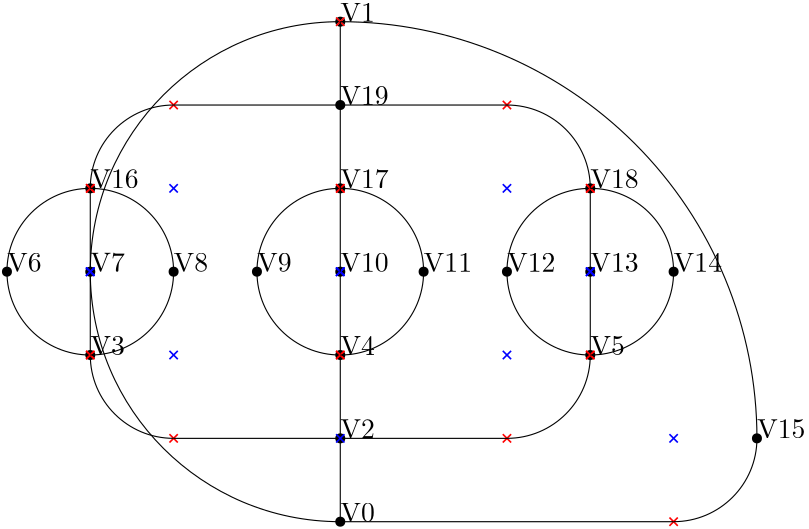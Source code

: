 <?xml version="1.0"?>
    <!DOCTYPE ipe SYSTEM "ipe.dtd">
    <ipe version="70005" creator="Ipe 7.1.4">
    <info created="D:20131106154934" modified="D:20131106160041"/>
    <preamble>\usepackage[english]{babel}</preamble>
    <ipestyle name="basic">
    <symbol name="arrow/arc(spx)">
    <path stroke="sym-stroke" fill="sym-stroke" pen="sym-pen">
    0 0 m
    -1 0.333 l
    -1 -0.333 l
    h
    </path>
    </symbol>
    <symbol name="arrow/farc(spx)">
    <path stroke="sym-stroke" fill="white" pen="sym-pen">
    0 0 m
    -1 0.333 l
    -1 -0.333 l
    h
    </path>
    </symbol>
    <symbol name="mark/circle(sx)" transformations="translations">
    <path fill="sym-stroke">
    0.6 0 0 0.6 0 0 e
    0.4 0 0 0.4 0 0 e
    </path>
    </symbol>
    <symbol name="mark/disk(sx)" transformations="translations">
    <path fill="sym-stroke">
    0.6 0 0 0.6 0 0 e
    </path>
    </symbol>
    <symbol name="mark/fdisk(sfx)" transformations="translations">
    <group>
    <path fill="sym-fill">
    0.5 0 0 0.5 0 0 e
    </path>
    <path fill="sym-stroke" fillrule="eofill">
    0.6 0 0 0.6 0 0 e
    0.4 0 0 0.4 0 0 e
    </path>
    </group>
    </symbol>
    <symbol name="mark/box(sx)" transformations="translations">
    <path fill="sym-stroke" fillrule="eofill">
    -0.6 -0.6 m
    0.6 -0.6 l
    0.6 0.6 l
    -0.6 0.6 l
    h
    -0.4 -0.4 m
    0.4 -0.4 l
    0.4 0.4 l
    -0.4 0.4 l
    h
    </path>
    </symbol>
    <symbol name="mark/square(sx)" transformations="translations">
    <path fill="sym-stroke">
    -0.6 -0.6 m
    0.6 -0.6 l
    0.6 0.6 l
    -0.6 0.6 l
    h
    </path>
    </symbol>
    <symbol name="mark/fsquare(sfx)" transformations="translations">
    <group>
    <path fill="sym-fill">
    -0.5 -0.5 m
    0.5 -0.5 l
    0.5 0.5 l
    -0.5 0.5 l
    h
    </path>
    <path fill="sym-stroke" fillrule="eofill">
    -0.6 -0.6 m
    0.6 -0.6 l
    0.6 0.6 l
    -0.6 0.6 l
    h
    -0.4 -0.4 m
    0.4 -0.4 l
    0.4 0.4 l
    -0.4 0.4 l
    h
    </path>
    </group>
    </symbol>
    <symbol name="mark/cross(sx)" transformations="translations">
    <group>
    <path fill="sym-stroke">
    -0.43 -0.57 m
    0.57 0.43 l
    0.43 0.57 l
    -0.57 -0.43 l
    h
    </path>
    <path fill="sym-stroke">
    -0.43 0.57 m
    0.57 -0.43 l
    0.43 -0.57 l
    -0.57 0.43 l
    h
    </path>
    </group>
    </symbol>
    <symbol name="arrow/fnormal(spx)">
    <path stroke="sym-stroke" fill="white" pen="sym-pen">
    0 0 m
    -1 0.333 l
    -1 -0.333 l
    h
    </path>
    </symbol>
    <symbol name="arrow/pointed(spx)">
    <path stroke="sym-stroke" fill="sym-stroke" pen="sym-pen">
    0 0 m
    -1 0.333 l
    -0.8 0 l
    -1 -0.333 l
    h
    </path>
    </symbol>
    <symbol name="arrow/fpointed(spx)">
    <path stroke="sym-stroke" fill="white" pen="sym-pen">
    0 0 m
    -1 0.333 l
    -0.8 0 l
    -1 -0.333 l
    h
    </path>
    </symbol>
    <symbol name="arrow/linear(spx)">
    <path stroke="sym-stroke" pen="sym-pen">
    -1 0.333 m
    0 0 l
    -1 -0.333 l
    </path>
    </symbol>
    <symbol name="arrow/fdouble(spx)">
    <path stroke="sym-stroke" fill="white" pen="sym-pen">
    0 0 m
    -1 0.333 l
    -1 -0.333 l
    h
    -1 0 m
    -2 0.333 l
    -2 -0.333 l
    h
    </path>
    </symbol>
    <symbol name="arrow/double(spx)">
    <path stroke="sym-stroke" fill="sym-stroke" pen="sym-pen">
    0 0 m
    -1 0.333 l
    -1 -0.333 l
    h
    -1 0 m
    -2 0.333 l
    -2 -0.333 l
    h
    </path>
    </symbol>
    <pen name="heavier" value="0.8"/>
    <pen name="fat" value="1.2"/>
    <pen name="ultrafat" value="2"/>
    <symbolsize name="large" value="5"/>
    <symbolsize name="small" value="2"/>
    <symbolsize name="tiny" value="1.1"/>
    <arrowsize name="large" value="10"/>
    <arrowsize name="small" value="5"/>
    <arrowsize name="tiny" value="3"/>
    <color name="red" value="1 0 0"/>
    <color name="green" value="0 1 0"/>
    <color name="blue" value="0 0 1"/>
    <color name="yellow" value="1 1 0"/>
    <color name="orange" value="1 0.647 0"/>
    <color name="gold" value="1 0.843 0"/>
    <color name="purple" value="0.627 0.125 0.941"/>
    <color name="gray" value="0.745"/>
    <color name="brown" value="0.647 0.165 0.165"/>
    <color name="navy" value="0 0 0.502"/>
    <color name="pink" value="1 0.753 0.796"/>
    <color name="seagreen" value="0.18 0.545 0.341"/>
    <color name="turquoise" value="0.251 0.878 0.816"/>
    <color name="violet" value="0.933 0.51 0.933"/>
    <color name="darkblue" value="0 0 0.545"/>
    <color name="darkcyan" value="0 0.545 0.545"/>
    <color name="darkgray" value="0.663"/>
    <color name="darkgreen" value="0 0.392 0"/>
    <color name="darkmagenta" value="0.545 0 0.545"/>
    <color name="darkorange" value="1 0.549 0"/>
    <color name="darkred" value="0.545 0 0"/>
    <color name="lightblue" value="0.678 0.847 0.902"/>
    <color name="lightcyan" value="0.878 1 1"/>
    <color name="lightgray" value="0.827"/>
    <color name="lightgreen" value="0.565 0.933 0.565"/>
    <color name="lightyellow" value="1 1 0.878"/>
    <dashstyle name="dashed" value="[4] 0"/>
    <dashstyle name="dotted" value="[1 3] 0"/>
    <dashstyle name="dash dotted" value="[4 2 1 2] 0"/>
    <dashstyle name="dash dot dotted" value="[4 2 1 2 1 2] 0"/>
    <textsize name="large" value="\large"/>
    <textsize name="Large" value="\Large"/>
    <textsize name="LARGE" value="\LARGE"/>
    <textsize name="huge" value="\huge"/>
    <textsize name="Huge" value="\Huge"/>
    <textsize name="small" value="\small"/>
    <textsize name="footnote" value="\footnotesize"/>
    <textsize name="tiny" value="\tiny"/>
    <textstyle name="center" begin="\begin{center}" end="\end{center}"/>
    <textstyle name="itemize" begin="\begin{itemize}" end="\end{itemize}"/>
    <textstyle name="item" begin="\begin{itemize}\item{}" end="\end{itemize}"/>
    <gridsize name="4 pts" value="4"/>
    <gridsize name="8 pts (~3 mm)" value="8"/>
    <gridsize name="16 pts (~6 mm)" value="16"/>
    <gridsize name="32 pts (~12 mm)" value="32"/>
    <gridsize name="10 pts (~3.5 mm)" value="10"/>
    <gridsize name="20 pts (~7 mm)" value="20"/>
    <gridsize name="14 pts (~5 mm)" value="14"/>
    <gridsize name="28 pts (~10 mm)" value="28"/>
    <gridsize name="56 pts (~20 mm)" value="56"/>
    <anglesize name="90 deg" value="90"/>
    <anglesize name="60 deg" value="60"/>
    <anglesize name="45 deg" value="45"/>
    <anglesize name="30 deg" value="30"/>
    <anglesize name="22.5 deg" value="22.5"/>
    <tiling name="falling" angle="-60" step="4" width="1"/>
    <tiling name="rising" angle="30" step="4" width="1"/>
    <layout paper="1000 1000" origin="0 0" frame="1000 1000" skip="32" crop="yes"/>
    </ipestyle>
    <page>
    <layer name="alpha"/>
    <view layers="alpha" active="alpha"/>
<use name="mark/disk(sx)" pos="550 400" size="normal" stroke="black"/>
<text transformations="translations" pos="550 400" stroke="black" type="label" width="190" height="10" depth="0" valign="baseline" size="normal">V0</text><use name="mark/disk(sx)" pos="550 580" size="normal" stroke="black"/>
<text transformations="translations" pos="550 580" stroke="black" type="label" width="190" height="10" depth="0" valign="baseline" size="normal">V1</text><use name="mark/disk(sx)" pos="550 430" size="normal" stroke="black"/>
<text transformations="translations" pos="550 430" stroke="black" type="label" width="190" height="10" depth="0" valign="baseline" size="normal">V2</text><use name="mark/disk(sx)" pos="460 460" size="normal" stroke="black"/>
<text transformations="translations" pos="460 460" stroke="black" type="label" width="190" height="10" depth="0" valign="baseline" size="normal">V3</text><use name="mark/disk(sx)" pos="550 460" size="normal" stroke="black"/>
<text transformations="translations" pos="550 460" stroke="black" type="label" width="190" height="10" depth="0" valign="baseline" size="normal">V4</text><use name="mark/disk(sx)" pos="640 460" size="normal" stroke="black"/>
<text transformations="translations" pos="640 460" stroke="black" type="label" width="190" height="10" depth="0" valign="baseline" size="normal">V5</text><use name="mark/disk(sx)" pos="430 490" size="normal" stroke="black"/>
<text transformations="translations" pos="430 490" stroke="black" type="label" width="190" height="10" depth="0" valign="baseline" size="normal">V6</text><use name="mark/disk(sx)" pos="460 490" size="normal" stroke="black"/>
<text transformations="translations" pos="460 490" stroke="black" type="label" width="190" height="10" depth="0" valign="baseline" size="normal">V7</text><use name="mark/disk(sx)" pos="490 490" size="normal" stroke="black"/>
<text transformations="translations" pos="490 490" stroke="black" type="label" width="190" height="10" depth="0" valign="baseline" size="normal">V8</text><use name="mark/disk(sx)" pos="520 490" size="normal" stroke="black"/>
<text transformations="translations" pos="520 490" stroke="black" type="label" width="190" height="10" depth="0" valign="baseline" size="normal">V9</text><use name="mark/disk(sx)" pos="550 490" size="normal" stroke="black"/>
<text transformations="translations" pos="550 490" stroke="black" type="label" width="190" height="10" depth="0" valign="baseline" size="normal">V10</text><use name="mark/disk(sx)" pos="580 490" size="normal" stroke="black"/>
<text transformations="translations" pos="580 490" stroke="black" type="label" width="190" height="10" depth="0" valign="baseline" size="normal">V11</text><use name="mark/disk(sx)" pos="610 490" size="normal" stroke="black"/>
<text transformations="translations" pos="610 490" stroke="black" type="label" width="190" height="10" depth="0" valign="baseline" size="normal">V12</text><use name="mark/disk(sx)" pos="640 490" size="normal" stroke="black"/>
<text transformations="translations" pos="640 490" stroke="black" type="label" width="190" height="10" depth="0" valign="baseline" size="normal">V13</text><use name="mark/disk(sx)" pos="670 490" size="normal" stroke="black"/>
<text transformations="translations" pos="670 490" stroke="black" type="label" width="190" height="10" depth="0" valign="baseline" size="normal">V14</text><use name="mark/disk(sx)" pos="700 430" size="normal" stroke="black"/>
<text transformations="translations" pos="700 430" stroke="black" type="label" width="190" height="10" depth="0" valign="baseline" size="normal">V15</text><use name="mark/disk(sx)" pos="550 520" size="normal" stroke="black"/>
<text transformations="translations" pos="550 520" stroke="black" type="label" width="190" height="10" depth="0" valign="baseline" size="normal">V17</text><use name="mark/disk(sx)" pos="460 520" size="normal" stroke="black"/>
<text transformations="translations" pos="460 520" stroke="black" type="label" width="190" height="10" depth="0" valign="baseline" size="normal">V16</text><use name="mark/disk(sx)" pos="550 550" size="normal" stroke="black"/>
<text transformations="translations" pos="550 550" stroke="black" type="label" width="190" height="10" depth="0" valign="baseline" size="normal">V19</text><use name="mark/disk(sx)" pos="640 520" size="normal" stroke="black"/>
<text transformations="translations" pos="640 520" stroke="black" type="label" width="190" height="10" depth="0" valign="baseline" size="normal">V18</text><path stroke="black" pen="normal" dash="normal">
 550 400 m
 550 430 l
 </path>
<use name="mark/cross(sx)" pos="550 580" size="normal" stroke="gray"/>
<path stroke="black" pen="normal" dash="normal">
 550 580 m
 550 580 l
 </path>
<path stroke="black" pen="normal" dash="normal">
 550 580 m
 90,000 0 0 90,000 550 490 550 400 a
</path>
<use name="mark/cross(sx)" pos="490 460" size="normal" stroke="blue"/>
<use name="mark/cross(sx)" pos="490 430" size="normal" stroke="red"/>
<path stroke="black" pen="normal" dash="normal">
 550 430 m
 490 430 l
 </path>
<path stroke="black" pen="normal" dash="normal">
 460 460 m
 30,000 0 0 30,000 490 460 490 430 a
</path>
<path stroke="black" pen="normal" dash="normal">
 550 430 m
 550 460 l
 </path>
<use name="mark/cross(sx)" pos="610 460" size="normal" stroke="blue"/>
<use name="mark/cross(sx)" pos="610 430" size="normal" stroke="red"/>
<path stroke="black" pen="normal" dash="normal">
 550 430 m
 610 430 l
 </path>
<path stroke="black" pen="normal" dash="normal">
 610 430 m
 30,000 0 0 30,000 610 460 640 460 a
</path>
<use name="mark/cross(sx)" pos="460 490" size="normal" stroke="blue"/>
<use name="mark/cross(sx)" pos="460 460" size="normal" stroke="red"/>
<path stroke="black" pen="normal" dash="normal">
 460 460 m
 460 460 l
 </path>
<path stroke="black" pen="normal" dash="normal">
 430 490 m
 30,000 0 0 30,000 460 490 460 460 a
</path>
<path stroke="black" pen="normal" dash="normal">
 460 460 m
 460 490 l
 </path>
<use name="mark/cross(sx)" pos="460 490" size="normal" stroke="blue"/>
<use name="mark/cross(sx)" pos="460 460" size="normal" stroke="red"/>
<path stroke="black" pen="normal" dash="normal">
 460 460 m
 460 460 l
 </path>
<path stroke="black" pen="normal" dash="normal">
 460 460 m
 30,000 0 0 30,000 460 490 490 490 a
</path>
<use name="mark/cross(sx)" pos="550 490" size="normal" stroke="blue"/>
<use name="mark/cross(sx)" pos="550 460" size="normal" stroke="red"/>
<path stroke="black" pen="normal" dash="normal">
 550 460 m
 550 460 l
 </path>
<path stroke="black" pen="normal" dash="normal">
 520 490 m
 30,000 0 0 30,000 550 490 550 460 a
</path>
<path stroke="black" pen="normal" dash="normal">
 550 460 m
 550 490 l
 </path>
<use name="mark/cross(sx)" pos="550 490" size="normal" stroke="blue"/>
<use name="mark/cross(sx)" pos="550 460" size="normal" stroke="red"/>
<path stroke="black" pen="normal" dash="normal">
 550 460 m
 550 460 l
 </path>
<path stroke="black" pen="normal" dash="normal">
 550 460 m
 30,000 0 0 30,000 550 490 580 490 a
</path>
<use name="mark/cross(sx)" pos="640 490" size="normal" stroke="blue"/>
<use name="mark/cross(sx)" pos="640 460" size="normal" stroke="red"/>
<path stroke="black" pen="normal" dash="normal">
 640 460 m
 640 460 l
 </path>
<path stroke="black" pen="normal" dash="normal">
 610 490 m
 30,000 0 0 30,000 640 490 640 460 a
</path>
<path stroke="black" pen="normal" dash="normal">
 640 460 m
 640 490 l
 </path>
<use name="mark/cross(sx)" pos="640 490" size="normal" stroke="blue"/>
<use name="mark/cross(sx)" pos="640 460" size="normal" stroke="red"/>
<path stroke="black" pen="normal" dash="normal">
 640 460 m
 640 460 l
 </path>
<path stroke="black" pen="normal" dash="normal">
 640 460 m
 30,000 0 0 30,000 640 490 670 490 a
</path>
<use name="mark/cross(sx)" pos="670 430" size="normal" stroke="blue"/>
<use name="mark/cross(sx)" pos="670 400" size="normal" stroke="red"/>
<path stroke="black" pen="normal" dash="normal">
 550 400 m
 670 400 l
 </path>
<path stroke="black" pen="normal" dash="normal">
 670 400 m
 30,000 0 0 30,000 670 430 700 430 a
</path>
<use name="mark/cross(sx)" pos="550 430" size="normal" stroke="blue"/>
<use name="mark/cross(sx)" pos="550 580" size="normal" stroke="red"/>
<path stroke="black" pen="normal" dash="normal">
 550 580 m
 550 580 l
 </path>
<path stroke="black" pen="normal" dash="normal">
 700 430 m
 150,000 0 0 150,000 550 430 550 580 a
</path>
<path stroke="black" pen="normal" dash="normal">
 460 490 m
 460 520 l
 </path>
<use name="mark/cross(sx)" pos="460 490" size="normal" stroke="blue"/>
<use name="mark/cross(sx)" pos="460 520" size="normal" stroke="red"/>
<path stroke="black" pen="normal" dash="normal">
 460 520 m
 460 520 l
 </path>
<path stroke="black" pen="normal" dash="normal">
 460 520 m
 30,000 0 0 30,000 460 490 430 490 a
</path>
<use name="mark/cross(sx)" pos="550 490" size="normal" stroke="blue"/>
<use name="mark/cross(sx)" pos="550 520" size="normal" stroke="red"/>
<path stroke="black" pen="normal" dash="normal">
 550 520 m
 550 520 l
 </path>
<path stroke="black" pen="normal" dash="normal">
 550 520 m
 30,000 0 0 30,000 550 490 520 490 a
</path>
<use name="mark/cross(sx)" pos="460 490" size="normal" stroke="blue"/>
<use name="mark/cross(sx)" pos="460 520" size="normal" stroke="red"/>
<path stroke="black" pen="normal" dash="normal">
 460 520 m
 460 520 l
 </path>
<path stroke="black" pen="normal" dash="normal">
 490 490 m
 30,000 0 0 30,000 460 490 460 520 a
</path>
<use name="mark/cross(sx)" pos="550 490" size="normal" stroke="blue"/>
<use name="mark/cross(sx)" pos="550 520" size="normal" stroke="red"/>
<path stroke="black" pen="normal" dash="normal">
 550 520 m
 550 520 l
 </path>
<path stroke="black" pen="normal" dash="normal">
 580 490 m
 30,000 0 0 30,000 550 490 550 520 a
</path>
<path stroke="black" pen="normal" dash="normal">
 550 490 m
 550 520 l
 </path>
<path stroke="black" pen="normal" dash="normal">
 640 490 m
 640 520 l
 </path>
<use name="mark/cross(sx)" pos="640 490" size="normal" stroke="blue"/>
<use name="mark/cross(sx)" pos="640 520" size="normal" stroke="red"/>
<path stroke="black" pen="normal" dash="normal">
 640 520 m
 640 520 l
 </path>
<path stroke="black" pen="normal" dash="normal">
 640 520 m
 30,000 0 0 30,000 640 490 610 490 a
</path>
<use name="mark/cross(sx)" pos="490 520" size="normal" stroke="blue"/>
<use name="mark/cross(sx)" pos="490 550" size="normal" stroke="red"/>
<path stroke="black" pen="normal" dash="normal">
 550 550 m
 490 550 l
 </path>
<path stroke="black" pen="normal" dash="normal">
 490 550 m
 30,000 0 0 30,000 490 520 460 520 a
</path>
<use name="mark/cross(sx)" pos="640 490" size="normal" stroke="blue"/>
<use name="mark/cross(sx)" pos="640 520" size="normal" stroke="red"/>
<path stroke="black" pen="normal" dash="normal">
 640 520 m
 640 520 l
 </path>
<path stroke="black" pen="normal" dash="normal">
 670 490 m
 30,000 0 0 30,000 640 490 640 520 a
</path>
<use name="mark/cross(sx)" pos="610 520" size="normal" stroke="blue"/>
<use name="mark/cross(sx)" pos="610 550" size="normal" stroke="red"/>
<path stroke="black" pen="normal" dash="normal">
 550 550 m
 610 550 l
 </path>
<path stroke="black" pen="normal" dash="normal">
 640 520 m
 30,000 0 0 30,000 610 520 610 550 a
</path>
<path stroke="black" pen="normal" dash="normal">
 550 520 m
 550 550 l
 </path>
<path stroke="black" pen="normal" dash="normal">
 550 550 m
 550 580 l
 </path>
</page>
</ipe>
